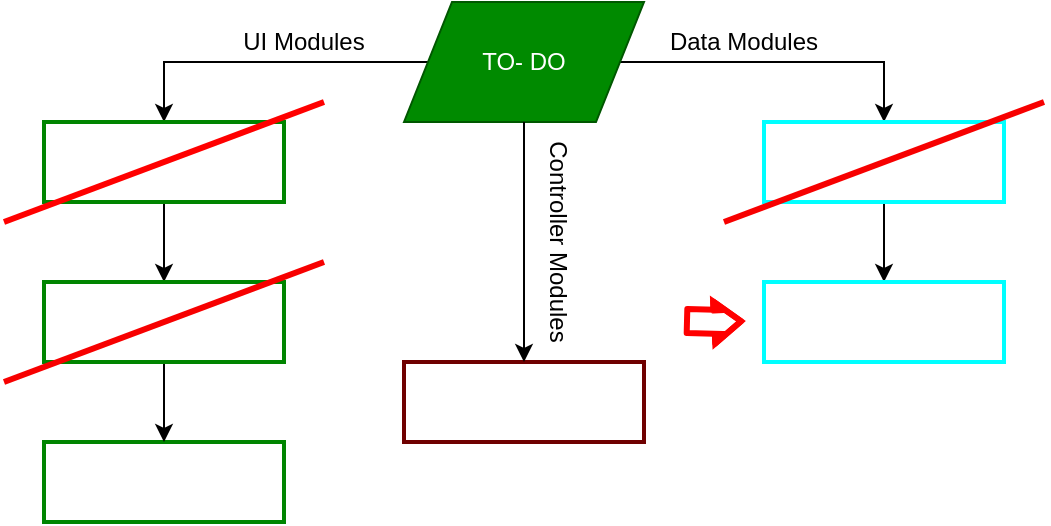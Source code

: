 <mxfile version="13.1.3">
    <diagram id="6hGFLwfOUW9BJ-s0fimq" name="Page-1">
        <mxGraphModel dx="745" dy="572" grid="1" gridSize="10" guides="1" tooltips="1" connect="1" arrows="1" fold="1" page="1" pageScale="1" pageWidth="827" pageHeight="1169" math="0" shadow="0">
            <root>
                <mxCell id="0"/>
                <mxCell id="1" parent="0"/>
                <mxCell id="14" value="" style="edgeStyle=orthogonalEdgeStyle;rounded=0;orthogonalLoop=1;jettySize=auto;html=1;entryX=0.5;entryY=0;entryDx=0;entryDy=0;" parent="1" source="2" target="7" edge="1">
                    <mxGeometry relative="1" as="geometry">
                        <mxPoint x="512" y="50" as="targetPoint"/>
                        <Array as="points">
                            <mxPoint x="540" y="50"/>
                        </Array>
                    </mxGeometry>
                </mxCell>
                <mxCell id="27" style="edgeStyle=orthogonalEdgeStyle;rounded=0;orthogonalLoop=1;jettySize=auto;html=1;exitX=0;exitY=0.5;exitDx=0;exitDy=0;entryX=0.5;entryY=0;entryDx=0;entryDy=0;" parent="1" source="2" target="5" edge="1">
                    <mxGeometry relative="1" as="geometry"/>
                </mxCell>
                <mxCell id="2" value="TO- DO" style="shape=parallelogram;perimeter=parallelogramPerimeter;whiteSpace=wrap;html=1;fillColor=#008a00;strokeColor=#005700;fontColor=#ffffff;" parent="1" vertex="1">
                    <mxGeometry x="300" y="20" width="120" height="60" as="geometry"/>
                </mxCell>
                <mxCell id="3" value="Expense add Event handler integration" style="rounded=0;whiteSpace=wrap;html=1;fontFamily=Helvetica;fontSize=12;fontColor=#ffffff;align=center;strokeColor=#6F0000;fillColor=none;strokeWidth=2;" parent="1" vertex="1">
                    <mxGeometry x="300" y="200" width="120" height="40" as="geometry"/>
                </mxCell>
                <mxCell id="25" value="" style="edgeStyle=orthogonalEdgeStyle;rounded=0;orthogonalLoop=1;jettySize=auto;html=1;entryX=0.5;entryY=0;entryDx=0;entryDy=0;" parent="1" source="5" target="9" edge="1">
                    <mxGeometry relative="1" as="geometry"/>
                </mxCell>
                <mxCell id="5" value="Getting Input values from input field" style="rounded=0;whiteSpace=wrap;html=1;fontFamily=Helvetica;fontSize=12;fontColor=#ffffff;align=center;strokeColor=#008500;fillColor=none;strokeWidth=2;" parent="1" vertex="1">
                    <mxGeometry x="120" y="80" width="120" height="40" as="geometry"/>
                </mxCell>
                <mxCell id="24" value="Update UI" style="rounded=0;whiteSpace=wrap;html=1;fontFamily=Helvetica;fontSize=12;fontColor=#ffffff;align=center;strokeColor=#008500;fillColor=none;strokeWidth=2;" parent="1" vertex="1">
                    <mxGeometry x="120" y="240" width="120" height="40" as="geometry"/>
                </mxCell>
                <mxCell id="16" style="edgeStyle=orthogonalEdgeStyle;rounded=0;orthogonalLoop=1;jettySize=auto;html=1;exitX=0.5;exitY=1;exitDx=0;exitDy=0;entryX=0.5;entryY=0;entryDx=0;entryDy=0;" parent="1" source="7" target="11" edge="1">
                    <mxGeometry relative="1" as="geometry"/>
                </mxCell>
                <mxCell id="7" value="Add Input value to data structure" style="rounded=0;whiteSpace=wrap;html=1;fontFamily=Helvetica;fontSize=12;fontColor=#ffffff;align=center;strokeColor=#00FFFF;fillColor=none;strokeWidth=2;" parent="1" vertex="1">
                    <mxGeometry x="480" y="80" width="120" height="40" as="geometry"/>
                </mxCell>
                <mxCell id="26" style="edgeStyle=orthogonalEdgeStyle;rounded=0;orthogonalLoop=1;jettySize=auto;html=1;exitX=0.5;exitY=1;exitDx=0;exitDy=0;" parent="1" source="9" target="24" edge="1">
                    <mxGeometry relative="1" as="geometry"/>
                </mxCell>
                <mxCell id="9" value="Add new item&amp;nbsp;to UI" style="rounded=0;whiteSpace=wrap;html=1;fontFamily=Helvetica;fontSize=12;fontColor=#ffffff;align=center;strokeColor=#008500;fillColor=none;strokeWidth=2;" parent="1" vertex="1">
                    <mxGeometry x="120" y="160" width="120" height="40" as="geometry"/>
                </mxCell>
                <mxCell id="11" value="Update Budget with input value" style="rounded=0;whiteSpace=wrap;html=1;fontFamily=Helvetica;fontSize=12;fontColor=#ffffff;align=center;strokeColor=#00FFFF;fillColor=none;strokeWidth=2;" parent="1" vertex="1">
                    <mxGeometry x="480" y="160" width="120" height="40" as="geometry"/>
                </mxCell>
                <mxCell id="19" value="UI Modules&lt;br&gt;" style="text;html=1;strokeColor=none;fillColor=none;align=center;verticalAlign=middle;whiteSpace=wrap;rounded=0;" parent="1" vertex="1">
                    <mxGeometry x="190" y="30" width="120" height="20" as="geometry"/>
                </mxCell>
                <mxCell id="21" value="Data Modules" style="text;html=1;strokeColor=none;fillColor=none;align=center;verticalAlign=middle;whiteSpace=wrap;rounded=0;" parent="1" vertex="1">
                    <mxGeometry x="420" y="30" width="100" height="20" as="geometry"/>
                </mxCell>
                <mxCell id="22" value="Controller Modules" style="text;html=1;strokeColor=none;fillColor=none;align=center;verticalAlign=middle;whiteSpace=wrap;rounded=0;rotation=90;" parent="1" vertex="1">
                    <mxGeometry x="320" y="130" width="114" height="20" as="geometry"/>
                </mxCell>
                <mxCell id="23" value="" style="edgeStyle=orthogonalEdgeStyle;rounded=0;orthogonalLoop=1;jettySize=auto;html=1;entryX=0.5;entryY=0;entryDx=0;entryDy=0;" parent="1" source="2" target="3" edge="1">
                    <mxGeometry relative="1" as="geometry">
                        <mxPoint x="360" y="80" as="sourcePoint"/>
                        <mxPoint x="360" y="160" as="targetPoint"/>
                    </mxGeometry>
                </mxCell>
                <mxCell id="29" value="" style="endArrow=none;html=1;strokeWidth=3;strokeColor=#FF0000;" parent="1" edge="1">
                    <mxGeometry width="50" height="50" relative="1" as="geometry">
                        <mxPoint x="100" y="130" as="sourcePoint"/>
                        <mxPoint x="260" y="70" as="targetPoint"/>
                    </mxGeometry>
                </mxCell>
                <mxCell id="30" value="" style="shape=flexArrow;endArrow=classic;html=1;strokeColor=#FF0000;strokeWidth=3;endWidth=6;endSize=3.47;" parent="1" edge="1">
                    <mxGeometry width="50" height="50" relative="1" as="geometry">
                        <mxPoint x="440" y="179.5" as="sourcePoint"/>
                        <mxPoint x="470" y="179.5" as="targetPoint"/>
                        <Array as="points">
                            <mxPoint x="460" y="180"/>
                        </Array>
                    </mxGeometry>
                </mxCell>
                <mxCell id="31" value="" style="endArrow=none;html=1;fillColor=#e51400;strokeColor=#F70000;strokeWidth=3;" parent="1" edge="1">
                    <mxGeometry width="50" height="50" relative="1" as="geometry">
                        <mxPoint x="460" y="130" as="sourcePoint"/>
                        <mxPoint x="620" y="70" as="targetPoint"/>
                    </mxGeometry>
                </mxCell>
                <mxCell id="32" value="" style="endArrow=none;html=1;fillColor=#e51400;strokeColor=#F70000;strokeWidth=3;" edge="1" parent="1">
                    <mxGeometry width="50" height="50" relative="1" as="geometry">
                        <mxPoint x="100" y="210" as="sourcePoint"/>
                        <mxPoint x="260" y="150" as="targetPoint"/>
                    </mxGeometry>
                </mxCell>
            </root>
        </mxGraphModel>
    </diagram>
</mxfile>